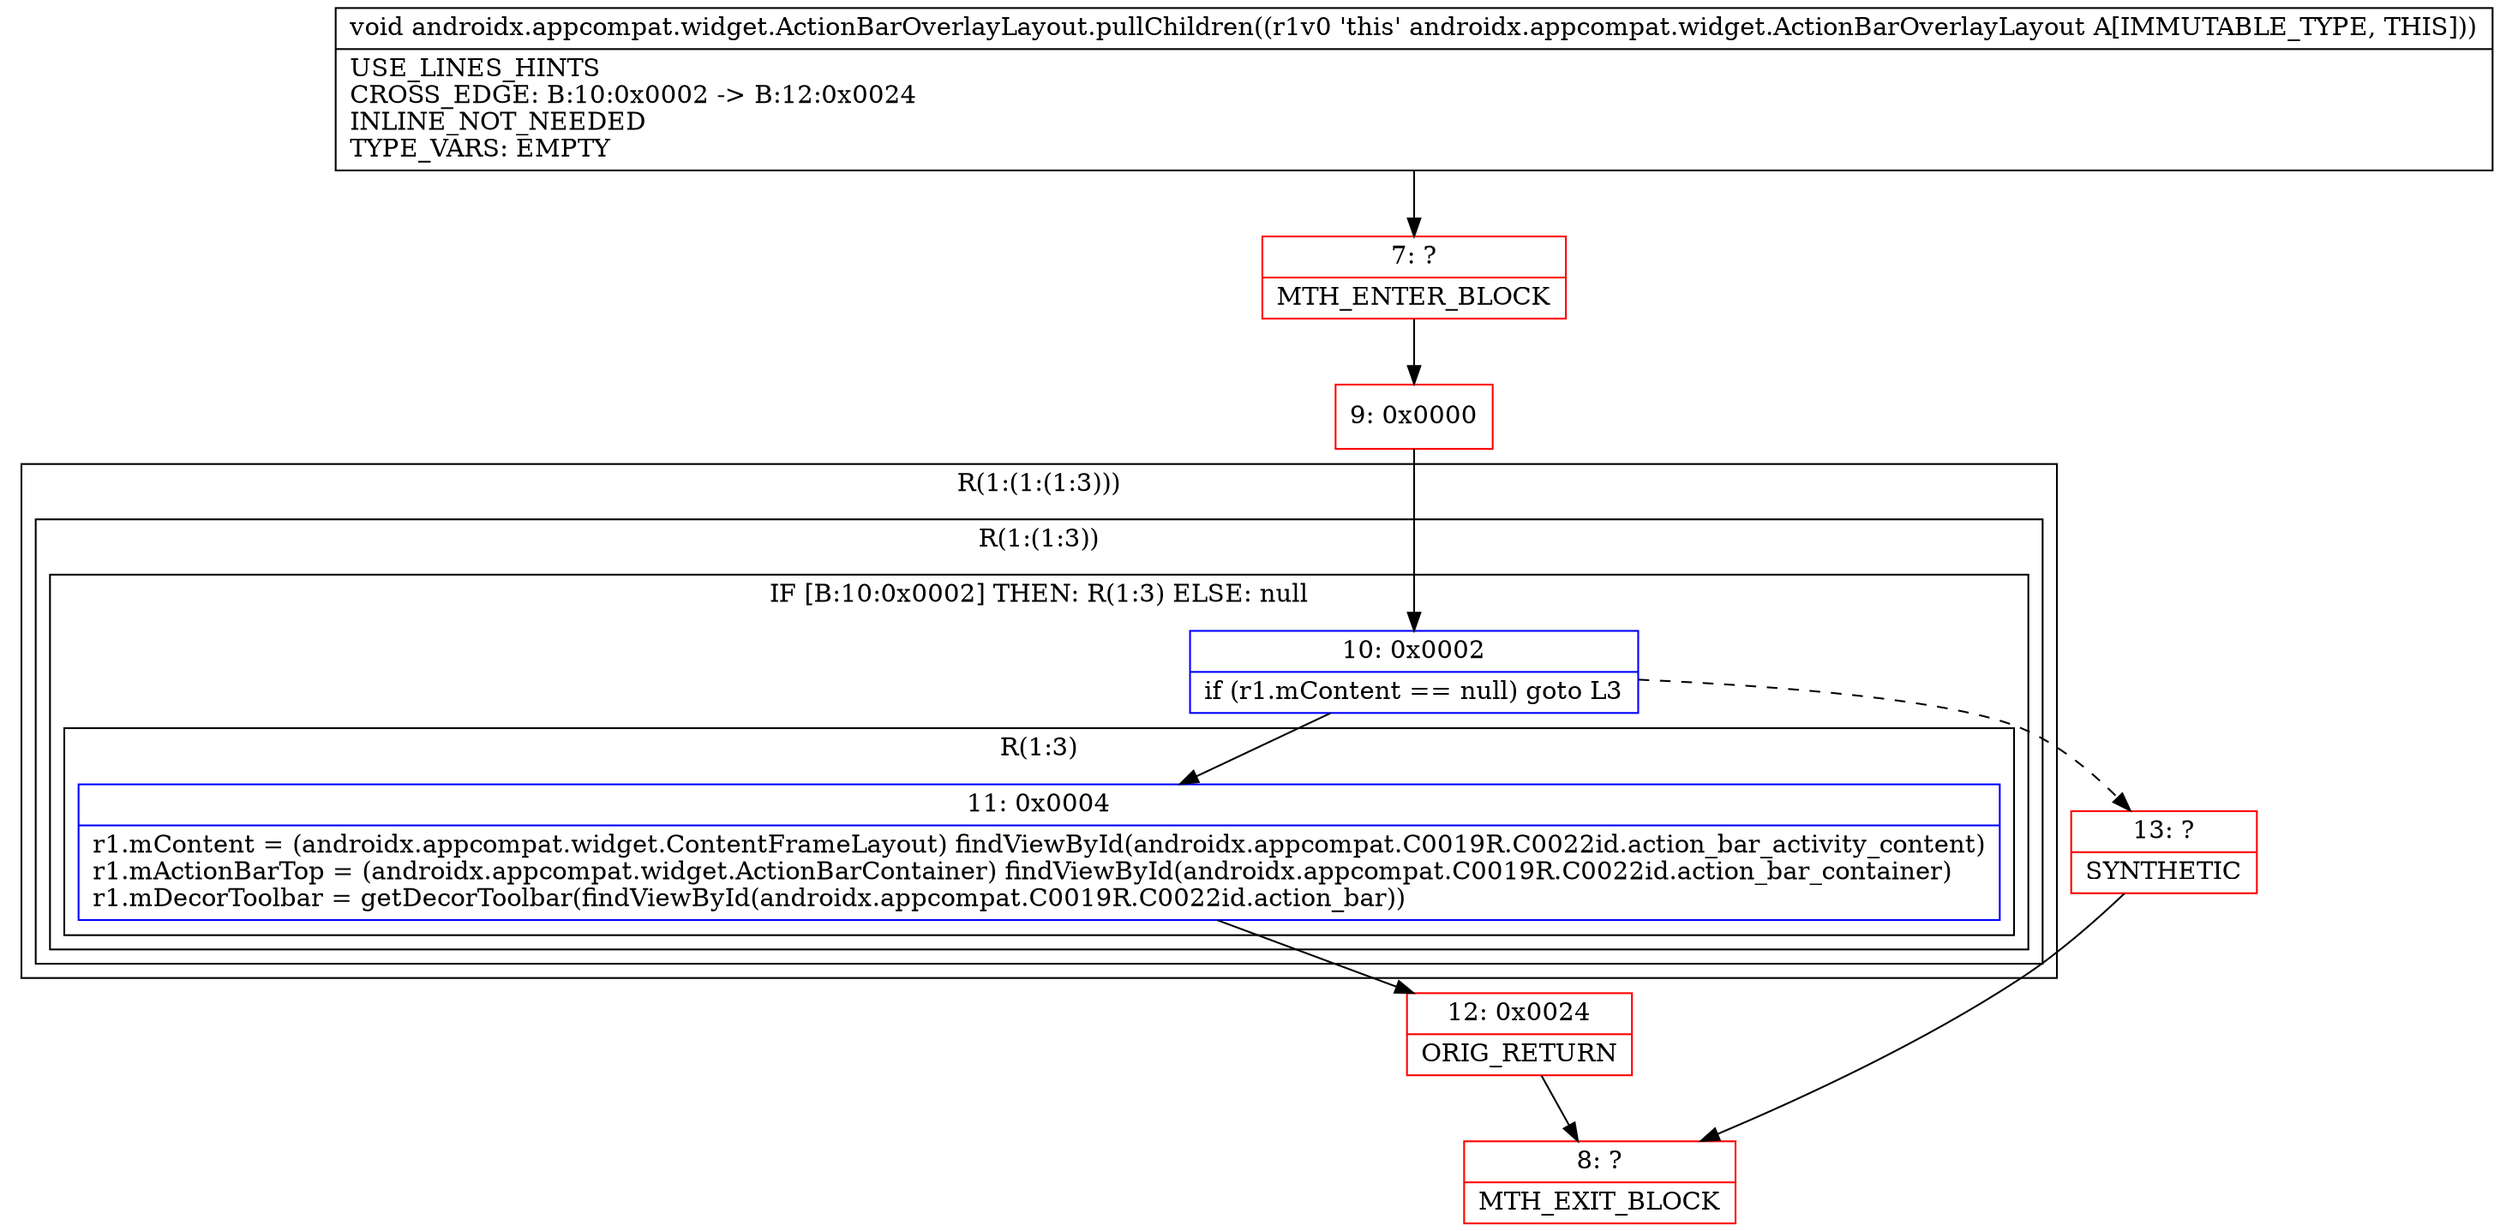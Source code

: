 digraph "CFG forandroidx.appcompat.widget.ActionBarOverlayLayout.pullChildren()V" {
subgraph cluster_Region_571214052 {
label = "R(1:(1:(1:3)))";
node [shape=record,color=blue];
subgraph cluster_Region_594611051 {
label = "R(1:(1:3))";
node [shape=record,color=blue];
subgraph cluster_IfRegion_1138223616 {
label = "IF [B:10:0x0002] THEN: R(1:3) ELSE: null";
node [shape=record,color=blue];
Node_10 [shape=record,label="{10\:\ 0x0002|if (r1.mContent == null) goto L3\l}"];
subgraph cluster_Region_2052251374 {
label = "R(1:3)";
node [shape=record,color=blue];
Node_11 [shape=record,label="{11\:\ 0x0004|r1.mContent = (androidx.appcompat.widget.ContentFrameLayout) findViewById(androidx.appcompat.C0019R.C0022id.action_bar_activity_content)\lr1.mActionBarTop = (androidx.appcompat.widget.ActionBarContainer) findViewById(androidx.appcompat.C0019R.C0022id.action_bar_container)\lr1.mDecorToolbar = getDecorToolbar(findViewById(androidx.appcompat.C0019R.C0022id.action_bar))\l}"];
}
}
}
}
Node_7 [shape=record,color=red,label="{7\:\ ?|MTH_ENTER_BLOCK\l}"];
Node_9 [shape=record,color=red,label="{9\:\ 0x0000}"];
Node_12 [shape=record,color=red,label="{12\:\ 0x0024|ORIG_RETURN\l}"];
Node_8 [shape=record,color=red,label="{8\:\ ?|MTH_EXIT_BLOCK\l}"];
Node_13 [shape=record,color=red,label="{13\:\ ?|SYNTHETIC\l}"];
MethodNode[shape=record,label="{void androidx.appcompat.widget.ActionBarOverlayLayout.pullChildren((r1v0 'this' androidx.appcompat.widget.ActionBarOverlayLayout A[IMMUTABLE_TYPE, THIS]))  | USE_LINES_HINTS\lCROSS_EDGE: B:10:0x0002 \-\> B:12:0x0024\lINLINE_NOT_NEEDED\lTYPE_VARS: EMPTY\l}"];
MethodNode -> Node_7;Node_10 -> Node_11;
Node_10 -> Node_13[style=dashed];
Node_11 -> Node_12;
Node_7 -> Node_9;
Node_9 -> Node_10;
Node_12 -> Node_8;
Node_13 -> Node_8;
}

